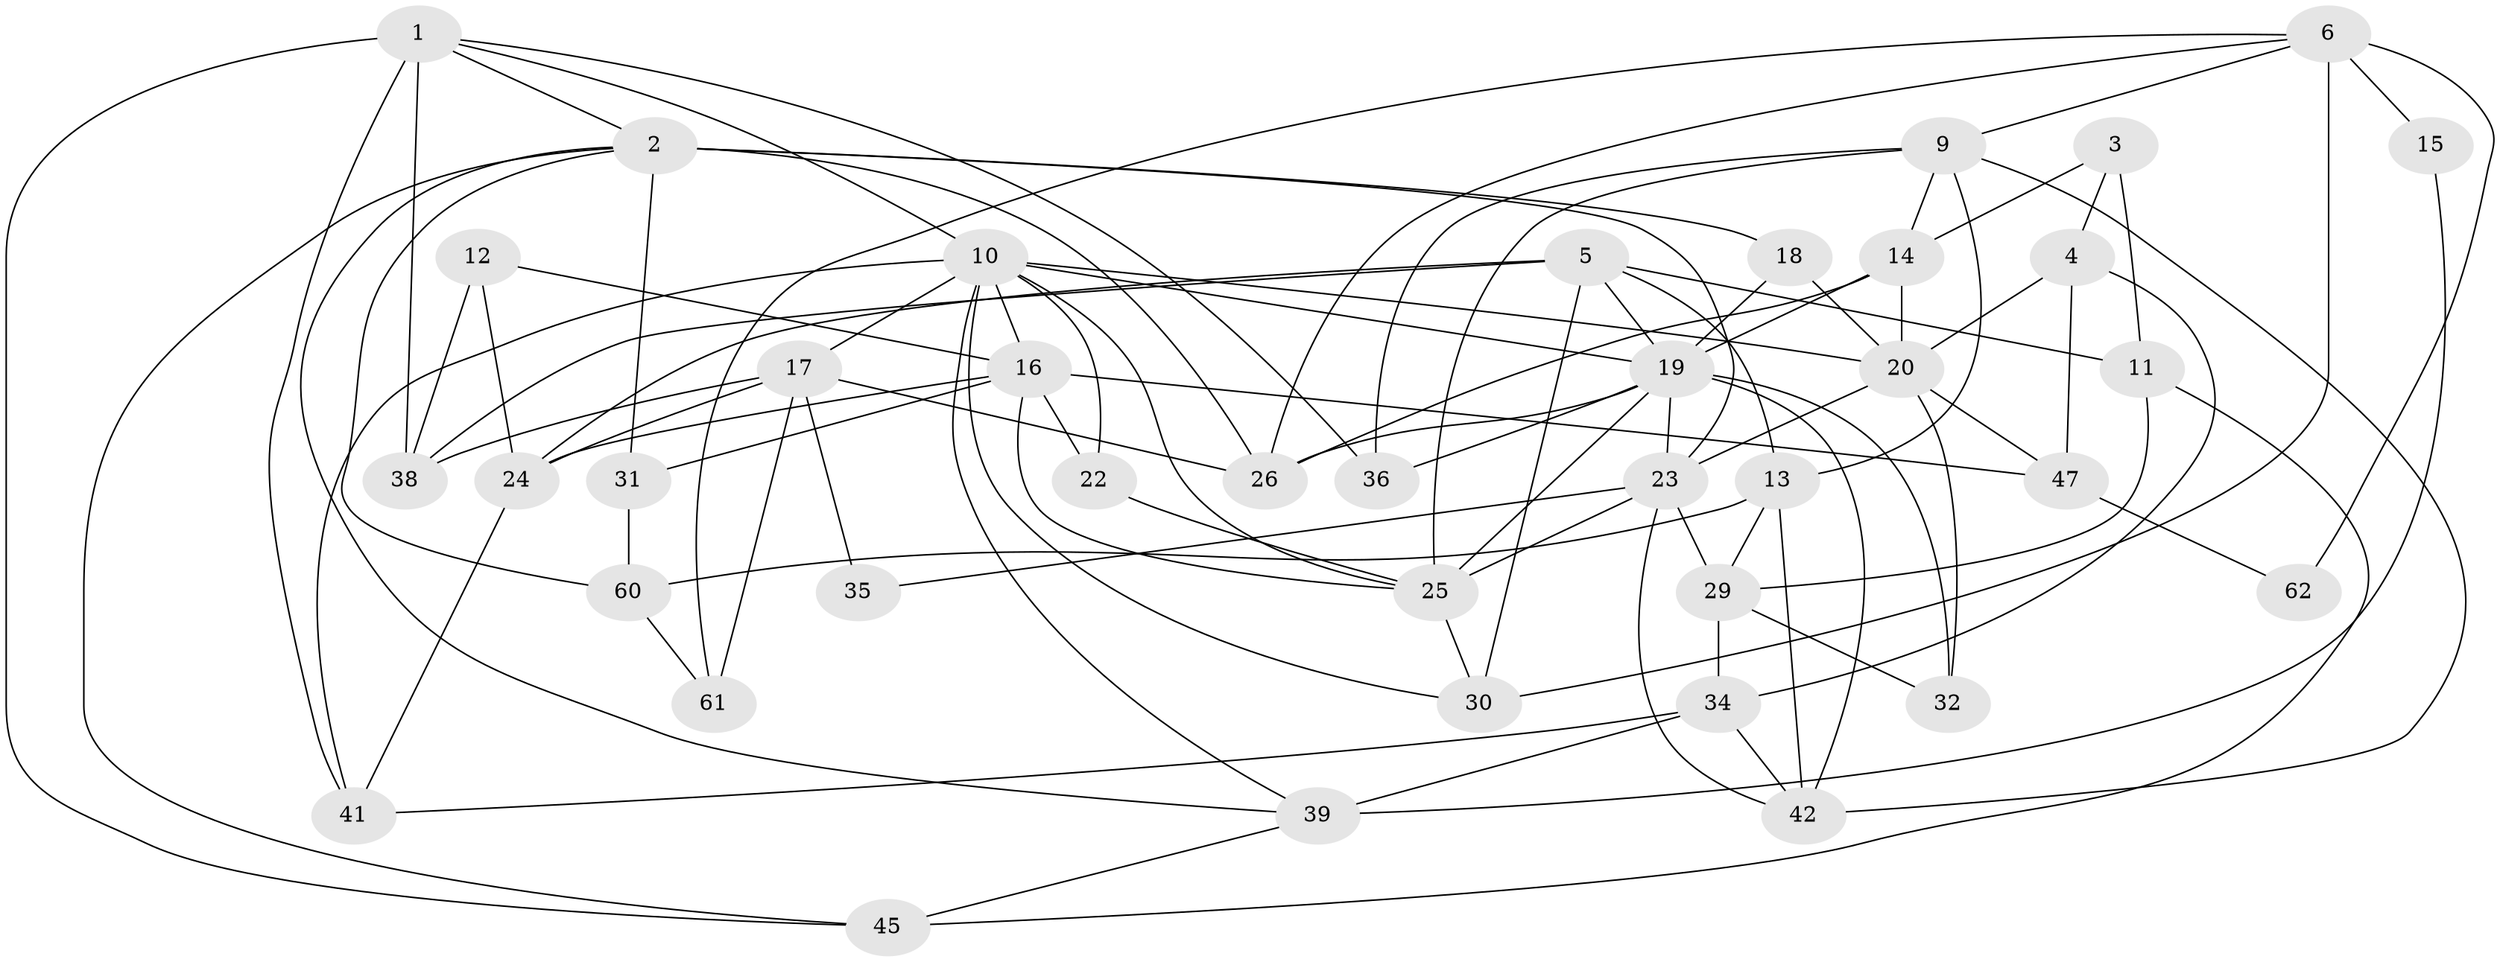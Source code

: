 // Generated by graph-tools (version 1.1) at 2025/24/03/03/25 07:24:03]
// undirected, 39 vertices, 94 edges
graph export_dot {
graph [start="1"]
  node [color=gray90,style=filled];
  1 [super="+28"];
  2 [super="+8"];
  3 [super="+57"];
  4 [super="+59"];
  5 [super="+33"];
  6 [super="+7"];
  9 [super="+37"];
  10 [super="+48"];
  11;
  12;
  13 [super="+52"];
  14;
  15 [super="+46"];
  16 [super="+51"];
  17 [super="+21"];
  18 [super="+27"];
  19 [super="+53"];
  20 [super="+55"];
  22;
  23 [super="+50"];
  24 [super="+43"];
  25 [super="+40"];
  26 [super="+58"];
  29 [super="+49"];
  30;
  31;
  32;
  34 [super="+54"];
  35;
  36;
  38 [super="+56"];
  39 [super="+44"];
  41;
  42;
  45;
  47;
  60;
  61;
  62;
  1 -- 2;
  1 -- 10;
  1 -- 41;
  1 -- 45;
  1 -- 36;
  1 -- 38;
  2 -- 39;
  2 -- 23 [weight=2];
  2 -- 60;
  2 -- 45;
  2 -- 31;
  2 -- 26;
  2 -- 18;
  3 -- 11 [weight=2];
  3 -- 14;
  3 -- 4;
  4 -- 47;
  4 -- 34;
  4 -- 20;
  5 -- 38;
  5 -- 11;
  5 -- 24;
  5 -- 13;
  5 -- 30;
  5 -- 19;
  6 -- 30;
  6 -- 62;
  6 -- 9;
  6 -- 61;
  6 -- 15 [weight=2];
  6 -- 26;
  9 -- 42;
  9 -- 14;
  9 -- 36;
  9 -- 13;
  9 -- 25;
  10 -- 30;
  10 -- 17;
  10 -- 22;
  10 -- 16;
  10 -- 19;
  10 -- 20;
  10 -- 41;
  10 -- 25;
  10 -- 39;
  11 -- 29;
  11 -- 45;
  12 -- 24;
  12 -- 16;
  12 -- 38;
  13 -- 42;
  13 -- 29;
  13 -- 60;
  14 -- 20;
  14 -- 26;
  14 -- 19;
  15 -- 39 [weight=2];
  16 -- 24;
  16 -- 22;
  16 -- 31;
  16 -- 47;
  16 -- 25;
  17 -- 61;
  17 -- 38 [weight=2];
  17 -- 26;
  17 -- 24;
  17 -- 35;
  18 -- 20;
  18 -- 19;
  19 -- 25;
  19 -- 36;
  19 -- 26;
  19 -- 23;
  19 -- 32;
  19 -- 42;
  20 -- 47;
  20 -- 32;
  20 -- 23;
  22 -- 25;
  23 -- 29;
  23 -- 35;
  23 -- 25;
  23 -- 42;
  24 -- 41;
  25 -- 30;
  29 -- 32;
  29 -- 34;
  31 -- 60;
  34 -- 42;
  34 -- 41;
  34 -- 39;
  39 -- 45;
  47 -- 62;
  60 -- 61;
}
